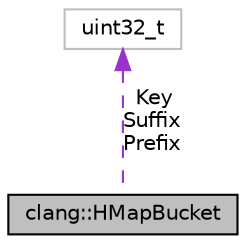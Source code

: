 digraph "clang::HMapBucket"
{
 // LATEX_PDF_SIZE
  bgcolor="transparent";
  edge [fontname="Helvetica",fontsize="10",labelfontname="Helvetica",labelfontsize="10"];
  node [fontname="Helvetica",fontsize="10",shape=record];
  Node1 [label="clang::HMapBucket",height=0.2,width=0.4,color="black", fillcolor="grey75", style="filled", fontcolor="black",tooltip=" "];
  Node2 -> Node1 [dir="back",color="darkorchid3",fontsize="10",style="dashed",label=" Key\nSuffix\nPrefix" ,fontname="Helvetica"];
  Node2 [label="uint32_t",height=0.2,width=0.4,color="grey75",tooltip=" "];
}
